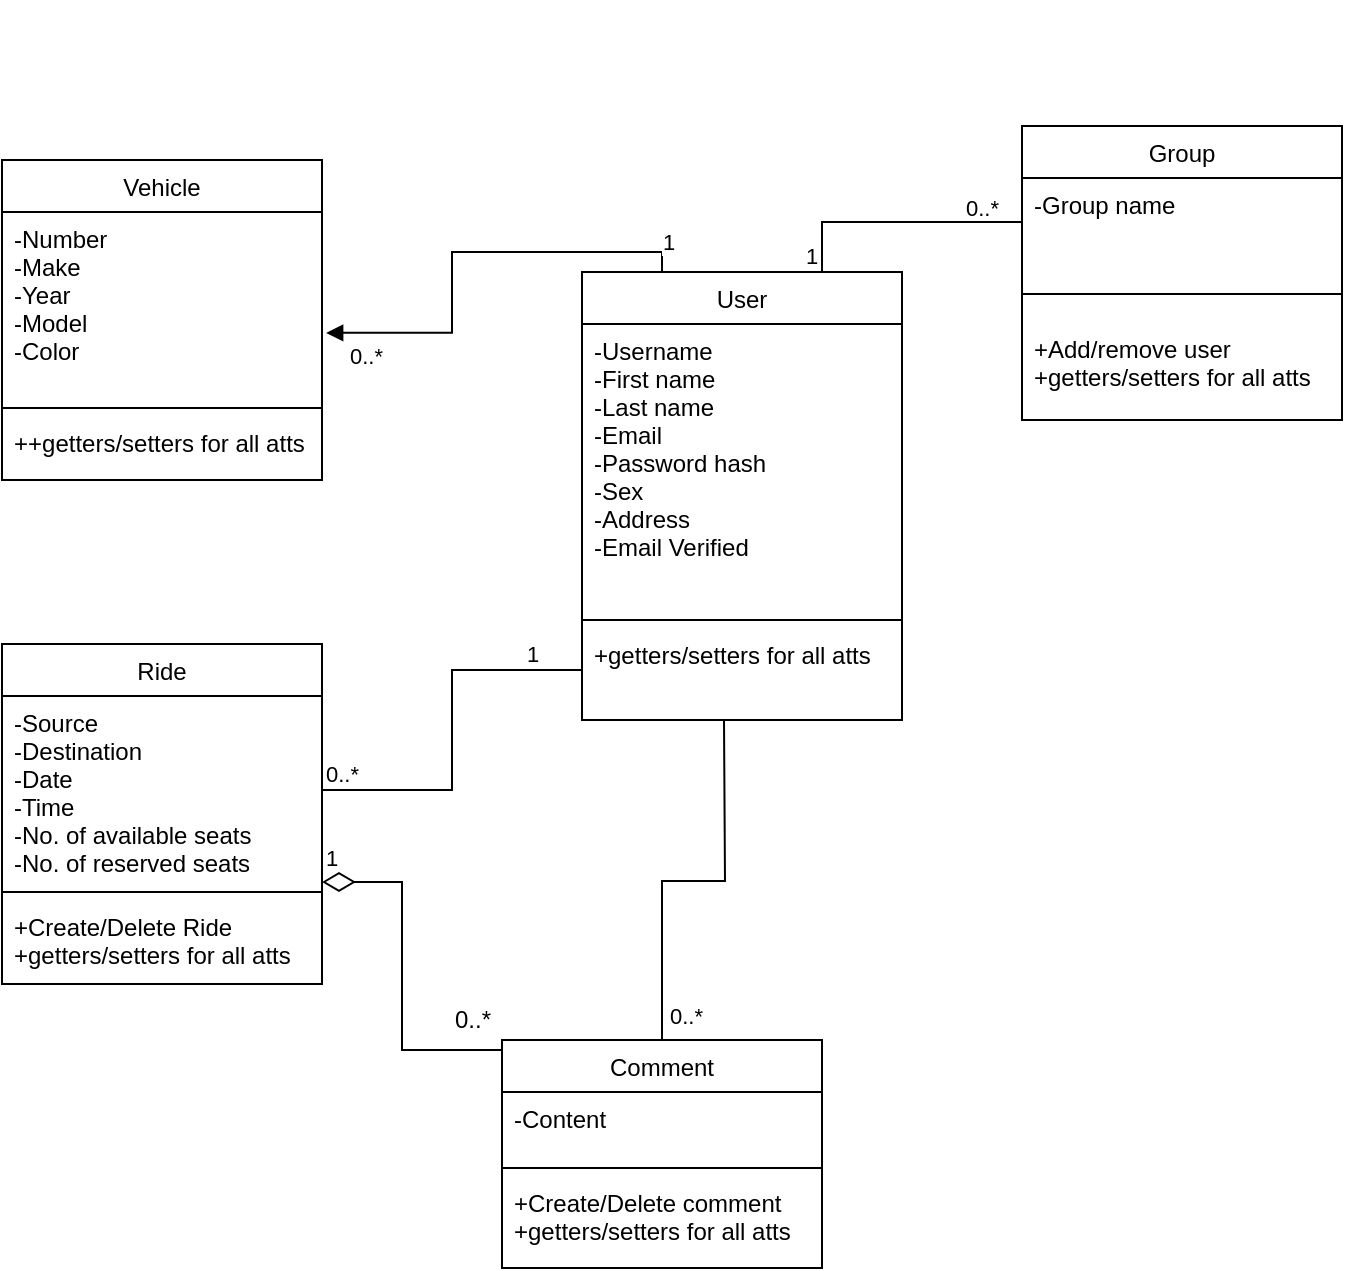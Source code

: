 <mxfile version="15.4.1" type="device"><diagram id="C5RBs43oDa-KdzZeNtuy" name="Page-1"><mxGraphModel dx="786" dy="466" grid="1" gridSize="10" guides="1" tooltips="1" connect="1" arrows="1" fold="1" page="1" pageScale="1" pageWidth="827" pageHeight="1169" math="0" shadow="0"><root><mxCell id="WIyWlLk6GJQsqaUBKTNV-0"/><mxCell id="WIyWlLk6GJQsqaUBKTNV-1" parent="WIyWlLk6GJQsqaUBKTNV-0"/><mxCell id="zkfFHV4jXpPFQw0GAbJ--0" value="User" style="swimlane;fontStyle=0;align=center;verticalAlign=top;childLayout=stackLayout;horizontal=1;startSize=26;horizontalStack=0;resizeParent=1;resizeLast=0;collapsible=1;marginBottom=0;rounded=0;shadow=0;strokeWidth=1;" parent="WIyWlLk6GJQsqaUBKTNV-1" vertex="1"><mxGeometry x="400" y="136" width="160" height="224" as="geometry"><mxRectangle x="230" y="140" width="160" height="26" as="alternateBounds"/></mxGeometry></mxCell><mxCell id="zkfFHV4jXpPFQw0GAbJ--1" value="-Username&#10;-First name&#10;-Last name&#10;-Email&#10;-Password hash&#10;-Sex&#10;-Address&#10;-Email Verified" style="text;align=left;verticalAlign=top;spacingLeft=4;spacingRight=4;overflow=hidden;rotatable=0;points=[[0,0.5],[1,0.5]];portConstraint=eastwest;" parent="zkfFHV4jXpPFQw0GAbJ--0" vertex="1"><mxGeometry y="26" width="160" height="144" as="geometry"/></mxCell><mxCell id="zkfFHV4jXpPFQw0GAbJ--4" value="" style="line;html=1;strokeWidth=1;align=left;verticalAlign=middle;spacingTop=-1;spacingLeft=3;spacingRight=3;rotatable=0;labelPosition=right;points=[];portConstraint=eastwest;" parent="zkfFHV4jXpPFQw0GAbJ--0" vertex="1"><mxGeometry y="170" width="160" height="8" as="geometry"/></mxCell><mxCell id="zkfFHV4jXpPFQw0GAbJ--5" value="+getters/setters for all atts" style="text;align=left;verticalAlign=top;spacingLeft=4;spacingRight=4;overflow=hidden;rotatable=0;points=[[0,0.5],[1,0.5]];portConstraint=eastwest;" parent="zkfFHV4jXpPFQw0GAbJ--0" vertex="1"><mxGeometry y="178" width="160" height="42" as="geometry"/></mxCell><mxCell id="zkfFHV4jXpPFQw0GAbJ--6" value="Ride" style="swimlane;fontStyle=0;align=center;verticalAlign=top;childLayout=stackLayout;horizontal=1;startSize=26;horizontalStack=0;resizeParent=1;resizeLast=0;collapsible=1;marginBottom=0;rounded=0;shadow=0;strokeWidth=1;" parent="WIyWlLk6GJQsqaUBKTNV-1" vertex="1"><mxGeometry x="110" y="322" width="160" height="170" as="geometry"><mxRectangle x="130" y="380" width="160" height="26" as="alternateBounds"/></mxGeometry></mxCell><mxCell id="zkfFHV4jXpPFQw0GAbJ--7" value="-Source&#10;-Destination&#10;-Date&#10;-Time&#10;-No. of available seats&#10;-No. of reserved seats" style="text;align=left;verticalAlign=top;spacingLeft=4;spacingRight=4;overflow=hidden;rotatable=0;points=[[0,0.5],[1,0.5]];portConstraint=eastwest;" parent="zkfFHV4jXpPFQw0GAbJ--6" vertex="1"><mxGeometry y="26" width="160" height="94" as="geometry"/></mxCell><mxCell id="zkfFHV4jXpPFQw0GAbJ--9" value="" style="line;html=1;strokeWidth=1;align=left;verticalAlign=middle;spacingTop=-1;spacingLeft=3;spacingRight=3;rotatable=0;labelPosition=right;points=[];portConstraint=eastwest;" parent="zkfFHV4jXpPFQw0GAbJ--6" vertex="1"><mxGeometry y="120" width="160" height="8" as="geometry"/></mxCell><mxCell id="zkfFHV4jXpPFQw0GAbJ--10" value="+Create/Delete Ride&#10;+getters/setters for all atts&#10;" style="text;align=left;verticalAlign=top;spacingLeft=4;spacingRight=4;overflow=hidden;rotatable=0;points=[[0,0.5],[1,0.5]];portConstraint=eastwest;fontStyle=0" parent="zkfFHV4jXpPFQw0GAbJ--6" vertex="1"><mxGeometry y="128" width="160" height="42" as="geometry"/></mxCell><mxCell id="zkfFHV4jXpPFQw0GAbJ--13" value="Group" style="swimlane;fontStyle=0;align=center;verticalAlign=top;childLayout=stackLayout;horizontal=1;startSize=26;horizontalStack=0;resizeParent=1;resizeLast=0;collapsible=1;marginBottom=0;rounded=0;shadow=0;strokeWidth=1;" parent="WIyWlLk6GJQsqaUBKTNV-1" vertex="1"><mxGeometry x="620" y="63" width="160" height="147" as="geometry"><mxRectangle x="340" y="380" width="170" height="26" as="alternateBounds"/></mxGeometry></mxCell><mxCell id="zkfFHV4jXpPFQw0GAbJ--14" value="-Group name" style="text;align=left;verticalAlign=top;spacingLeft=4;spacingRight=4;overflow=hidden;rotatable=0;points=[[0,0.5],[1,0.5]];portConstraint=eastwest;" parent="zkfFHV4jXpPFQw0GAbJ--13" vertex="1"><mxGeometry y="26" width="160" height="44" as="geometry"/></mxCell><mxCell id="zkfFHV4jXpPFQw0GAbJ--15" value="" style="line;html=1;strokeWidth=1;align=left;verticalAlign=middle;spacingTop=-1;spacingLeft=3;spacingRight=3;rotatable=0;labelPosition=right;points=[];portConstraint=eastwest;" parent="zkfFHV4jXpPFQw0GAbJ--13" vertex="1"><mxGeometry y="70" width="160" height="28" as="geometry"/></mxCell><mxCell id="SkKSQZ9A_H8zKMGKYJj8-9" value="+Add/remove user&#10;+getters/setters for all atts" style="text;align=left;verticalAlign=top;spacingLeft=4;spacingRight=4;overflow=hidden;rotatable=0;points=[[0,0.5],[1,0.5]];portConstraint=eastwest;" parent="zkfFHV4jXpPFQw0GAbJ--13" vertex="1"><mxGeometry y="98" width="160" height="44" as="geometry"/></mxCell><mxCell id="zkfFHV4jXpPFQw0GAbJ--17" value="Vehicle" style="swimlane;fontStyle=0;align=center;verticalAlign=top;childLayout=stackLayout;horizontal=1;startSize=26;horizontalStack=0;resizeParent=1;resizeLast=0;collapsible=1;marginBottom=0;rounded=0;shadow=0;strokeWidth=1;" parent="WIyWlLk6GJQsqaUBKTNV-1" vertex="1"><mxGeometry x="110" y="80" width="160" height="160" as="geometry"><mxRectangle x="550" y="140" width="160" height="26" as="alternateBounds"/></mxGeometry></mxCell><mxCell id="zkfFHV4jXpPFQw0GAbJ--18" value="-Number&#10;-Make&#10;-Year&#10;-Model&#10;-Color" style="text;align=left;verticalAlign=top;spacingLeft=4;spacingRight=4;overflow=hidden;rotatable=0;points=[[0,0.5],[1,0.5]];portConstraint=eastwest;" parent="zkfFHV4jXpPFQw0GAbJ--17" vertex="1"><mxGeometry y="26" width="160" height="94" as="geometry"/></mxCell><mxCell id="zkfFHV4jXpPFQw0GAbJ--23" value="" style="line;html=1;strokeWidth=1;align=left;verticalAlign=middle;spacingTop=-1;spacingLeft=3;spacingRight=3;rotatable=0;labelPosition=right;points=[];portConstraint=eastwest;" parent="zkfFHV4jXpPFQw0GAbJ--17" vertex="1"><mxGeometry y="120" width="160" height="8" as="geometry"/></mxCell><mxCell id="zkfFHV4jXpPFQw0GAbJ--24" value="++getters/setters for all atts" style="text;align=left;verticalAlign=top;spacingLeft=4;spacingRight=4;overflow=hidden;rotatable=0;points=[[0,0.5],[1,0.5]];portConstraint=eastwest;" parent="zkfFHV4jXpPFQw0GAbJ--17" vertex="1"><mxGeometry y="128" width="160" height="32" as="geometry"/></mxCell><mxCell id="SkKSQZ9A_H8zKMGKYJj8-4" value="Comment" style="swimlane;fontStyle=0;align=center;verticalAlign=top;childLayout=stackLayout;horizontal=1;startSize=26;horizontalStack=0;resizeParent=1;resizeLast=0;collapsible=1;marginBottom=0;rounded=0;shadow=0;strokeWidth=1;" parent="WIyWlLk6GJQsqaUBKTNV-1" vertex="1"><mxGeometry x="360" y="520" width="160" height="114" as="geometry"><mxRectangle x="340" y="380" width="170" height="26" as="alternateBounds"/></mxGeometry></mxCell><mxCell id="SkKSQZ9A_H8zKMGKYJj8-5" value="-Content" style="text;align=left;verticalAlign=top;spacingLeft=4;spacingRight=4;overflow=hidden;rotatable=0;points=[[0,0.5],[1,0.5]];portConstraint=eastwest;" parent="SkKSQZ9A_H8zKMGKYJj8-4" vertex="1"><mxGeometry y="26" width="160" height="34" as="geometry"/></mxCell><mxCell id="SkKSQZ9A_H8zKMGKYJj8-6" value="" style="line;html=1;strokeWidth=1;align=left;verticalAlign=middle;spacingTop=-1;spacingLeft=3;spacingRight=3;rotatable=0;labelPosition=right;points=[];portConstraint=eastwest;" parent="SkKSQZ9A_H8zKMGKYJj8-4" vertex="1"><mxGeometry y="60" width="160" height="8" as="geometry"/></mxCell><mxCell id="SkKSQZ9A_H8zKMGKYJj8-12" value="+Create/Delete comment&#10;+getters/setters for all atts" style="text;align=left;verticalAlign=top;spacingLeft=4;spacingRight=4;overflow=hidden;rotatable=0;points=[[0,0.5],[1,0.5]];portConstraint=eastwest;" parent="SkKSQZ9A_H8zKMGKYJj8-4" vertex="1"><mxGeometry y="68" width="160" height="34" as="geometry"/></mxCell><mxCell id="SkKSQZ9A_H8zKMGKYJj8-16" value="" style="endArrow=none;endFill=0;html=1;edgeStyle=orthogonalEdgeStyle;align=left;verticalAlign=top;rounded=0;entryX=0.25;entryY=0;entryDx=0;entryDy=0;startArrow=block;startFill=1;exitX=1.013;exitY=0.643;exitDx=0;exitDy=0;exitPerimeter=0;" parent="WIyWlLk6GJQsqaUBKTNV-1" target="zkfFHV4jXpPFQw0GAbJ--0" edge="1" source="zkfFHV4jXpPFQw0GAbJ--18"><mxGeometry x="-1" relative="1" as="geometry"><mxPoint x="270" y="64" as="sourcePoint"/><mxPoint x="440" y="130" as="targetPoint"/></mxGeometry></mxCell><mxCell id="SkKSQZ9A_H8zKMGKYJj8-17" value="0..*" style="edgeLabel;resizable=0;html=1;align=left;verticalAlign=bottom;" parent="SkKSQZ9A_H8zKMGKYJj8-16" connectable="0" vertex="1"><mxGeometry x="-1" relative="1" as="geometry"><mxPoint x="10" y="20" as="offset"/></mxGeometry></mxCell><mxCell id="SkKSQZ9A_H8zKMGKYJj8-26" value="1" style="edgeLabel;html=1;align=center;verticalAlign=middle;resizable=0;points=[];" parent="SkKSQZ9A_H8zKMGKYJj8-16" vertex="1" connectable="0"><mxGeometry x="0.893" y="5" relative="1" as="geometry"><mxPoint x="5" as="offset"/></mxGeometry></mxCell><mxCell id="SkKSQZ9A_H8zKMGKYJj8-18" value="" style="endArrow=none;endFill=0;html=1;edgeStyle=orthogonalEdgeStyle;align=left;verticalAlign=top;rounded=0;entryX=0.75;entryY=0;entryDx=0;entryDy=0;exitX=0;exitY=0.5;exitDx=0;exitDy=0;" parent="WIyWlLk6GJQsqaUBKTNV-1" source="zkfFHV4jXpPFQw0GAbJ--14" target="zkfFHV4jXpPFQw0GAbJ--0" edge="1"><mxGeometry x="-1" relative="1" as="geometry"><mxPoint x="620" y="74" as="sourcePoint"/><mxPoint x="450" y="146" as="targetPoint"/></mxGeometry></mxCell><mxCell id="SkKSQZ9A_H8zKMGKYJj8-19" value="1" style="edgeLabel;resizable=0;html=1;align=left;verticalAlign=bottom;" parent="SkKSQZ9A_H8zKMGKYJj8-18" connectable="0" vertex="1"><mxGeometry x="-1" relative="1" as="geometry"><mxPoint x="-110" y="25" as="offset"/></mxGeometry></mxCell><mxCell id="SkKSQZ9A_H8zKMGKYJj8-22" value="" style="endArrow=none;endFill=0;html=1;edgeStyle=orthogonalEdgeStyle;align=left;verticalAlign=top;rounded=0;exitX=0.5;exitY=0;exitDx=0;exitDy=0;" parent="WIyWlLk6GJQsqaUBKTNV-1" source="SkKSQZ9A_H8zKMGKYJj8-4" edge="1"><mxGeometry x="-1" relative="1" as="geometry"><mxPoint x="636.96" y="94.036" as="sourcePoint"/><mxPoint x="471" y="360" as="targetPoint"/></mxGeometry></mxCell><mxCell id="SkKSQZ9A_H8zKMGKYJj8-24" value="" style="endArrow=none;endFill=0;html=1;edgeStyle=orthogonalEdgeStyle;align=left;verticalAlign=top;rounded=0;entryX=0;entryY=0.5;entryDx=0;entryDy=0;exitX=1;exitY=0.5;exitDx=0;exitDy=0;" parent="WIyWlLk6GJQsqaUBKTNV-1" source="zkfFHV4jXpPFQw0GAbJ--7" target="zkfFHV4jXpPFQw0GAbJ--5" edge="1"><mxGeometry x="-1" relative="1" as="geometry"><mxPoint x="646.96" y="104.036" as="sourcePoint"/><mxPoint x="550" y="166" as="targetPoint"/></mxGeometry></mxCell><mxCell id="SkKSQZ9A_H8zKMGKYJj8-25" value="0..*" style="edgeLabel;resizable=0;html=1;align=left;verticalAlign=bottom;" parent="SkKSQZ9A_H8zKMGKYJj8-24" connectable="0" vertex="1"><mxGeometry x="-1" relative="1" as="geometry"/></mxCell><mxCell id="JXFR7s-6fjBAah3jNOUK-0" value="1" style="edgeLabel;html=1;align=center;verticalAlign=middle;resizable=0;points=[];" vertex="1" connectable="0" parent="SkKSQZ9A_H8zKMGKYJj8-24"><mxGeometry x="0.521" relative="1" as="geometry"><mxPoint x="20" y="-8" as="offset"/></mxGeometry></mxCell><mxCell id="SkKSQZ9A_H8zKMGKYJj8-29" value="&lt;span style=&quot;color: rgba(0 , 0 , 0 , 0) ; font-family: monospace ; font-size: 0px&quot;&gt;%3CmxGraphModel%3E%3Croot%3E%3CmxCell%20id%3D%220%22%2F%3E%3CmxCell%20id%3D%221%22%20parent%3D%220%22%2F%3E%3CmxCell%20id%3D%222%22%20value%3D%220..*%22%20style%3D%22edgeLabel%3Bresizable%3D0%3Bhtml%3D1%3Balign%3Dleft%3BverticalAlign%3Dbottom%3B%22%20connectable%3D%220%22%20vertex%3D%221%22%20parent%3D%221%22%3E%3CmxGeometry%20x%3D%22700%22%20y%3D%2263%22%20as%3D%22geometry%22%2F%3E%3C%2FmxCell%3E%3C%2Froot%3E%3C%2FmxGraphModel%3E&lt;/span&gt;" style="text;html=1;align=center;verticalAlign=middle;resizable=0;points=[];autosize=1;strokeColor=none;fillColor=none;" parent="WIyWlLk6GJQsqaUBKTNV-1" vertex="1"><mxGeometry x="230" width="20" height="20" as="geometry"/></mxCell><mxCell id="SkKSQZ9A_H8zKMGKYJj8-32" value="&lt;span style=&quot;color: rgb(0, 0, 0); font-family: helvetica; font-size: 11px; font-style: normal; font-weight: 400; letter-spacing: normal; text-align: left; text-indent: 0px; text-transform: none; word-spacing: 0px; background-color: rgb(255, 255, 255); display: inline; float: none;&quot;&gt;0..*&lt;/span&gt;" style="text;whiteSpace=wrap;html=1;" parent="WIyWlLk6GJQsqaUBKTNV-1" vertex="1"><mxGeometry x="590" y="90" width="40" height="30" as="geometry"/></mxCell><mxCell id="SkKSQZ9A_H8zKMGKYJj8-37" value="0..*" style="edgeLabel;resizable=0;html=1;align=left;verticalAlign=bottom;" parent="WIyWlLk6GJQsqaUBKTNV-1" connectable="0" vertex="1"><mxGeometry x="470" y="510" as="geometry"><mxPoint x="-28" y="6" as="offset"/></mxGeometry></mxCell><mxCell id="SkKSQZ9A_H8zKMGKYJj8-42" value="0..*" style="text;html=1;align=center;verticalAlign=middle;resizable=0;points=[];autosize=1;strokeColor=none;fillColor=none;" parent="WIyWlLk6GJQsqaUBKTNV-1" vertex="1"><mxGeometry x="330" y="500" width="30" height="20" as="geometry"/></mxCell><mxCell id="SkKSQZ9A_H8zKMGKYJj8-46" value="1" style="endArrow=none;html=1;endSize=12;startArrow=diamondThin;startSize=14;startFill=0;edgeStyle=orthogonalEdgeStyle;align=left;verticalAlign=bottom;rounded=0;entryX=0;entryY=0.5;entryDx=0;entryDy=0;endFill=0;" parent="WIyWlLk6GJQsqaUBKTNV-1" target="SkKSQZ9A_H8zKMGKYJj8-12" edge="1"><mxGeometry x="-1" y="3" relative="1" as="geometry"><mxPoint x="270" y="441" as="sourcePoint"/><mxPoint x="490" y="342" as="targetPoint"/><Array as="points"><mxPoint x="310" y="441"/><mxPoint x="310" y="525"/></Array></mxGeometry></mxCell></root></mxGraphModel></diagram></mxfile>